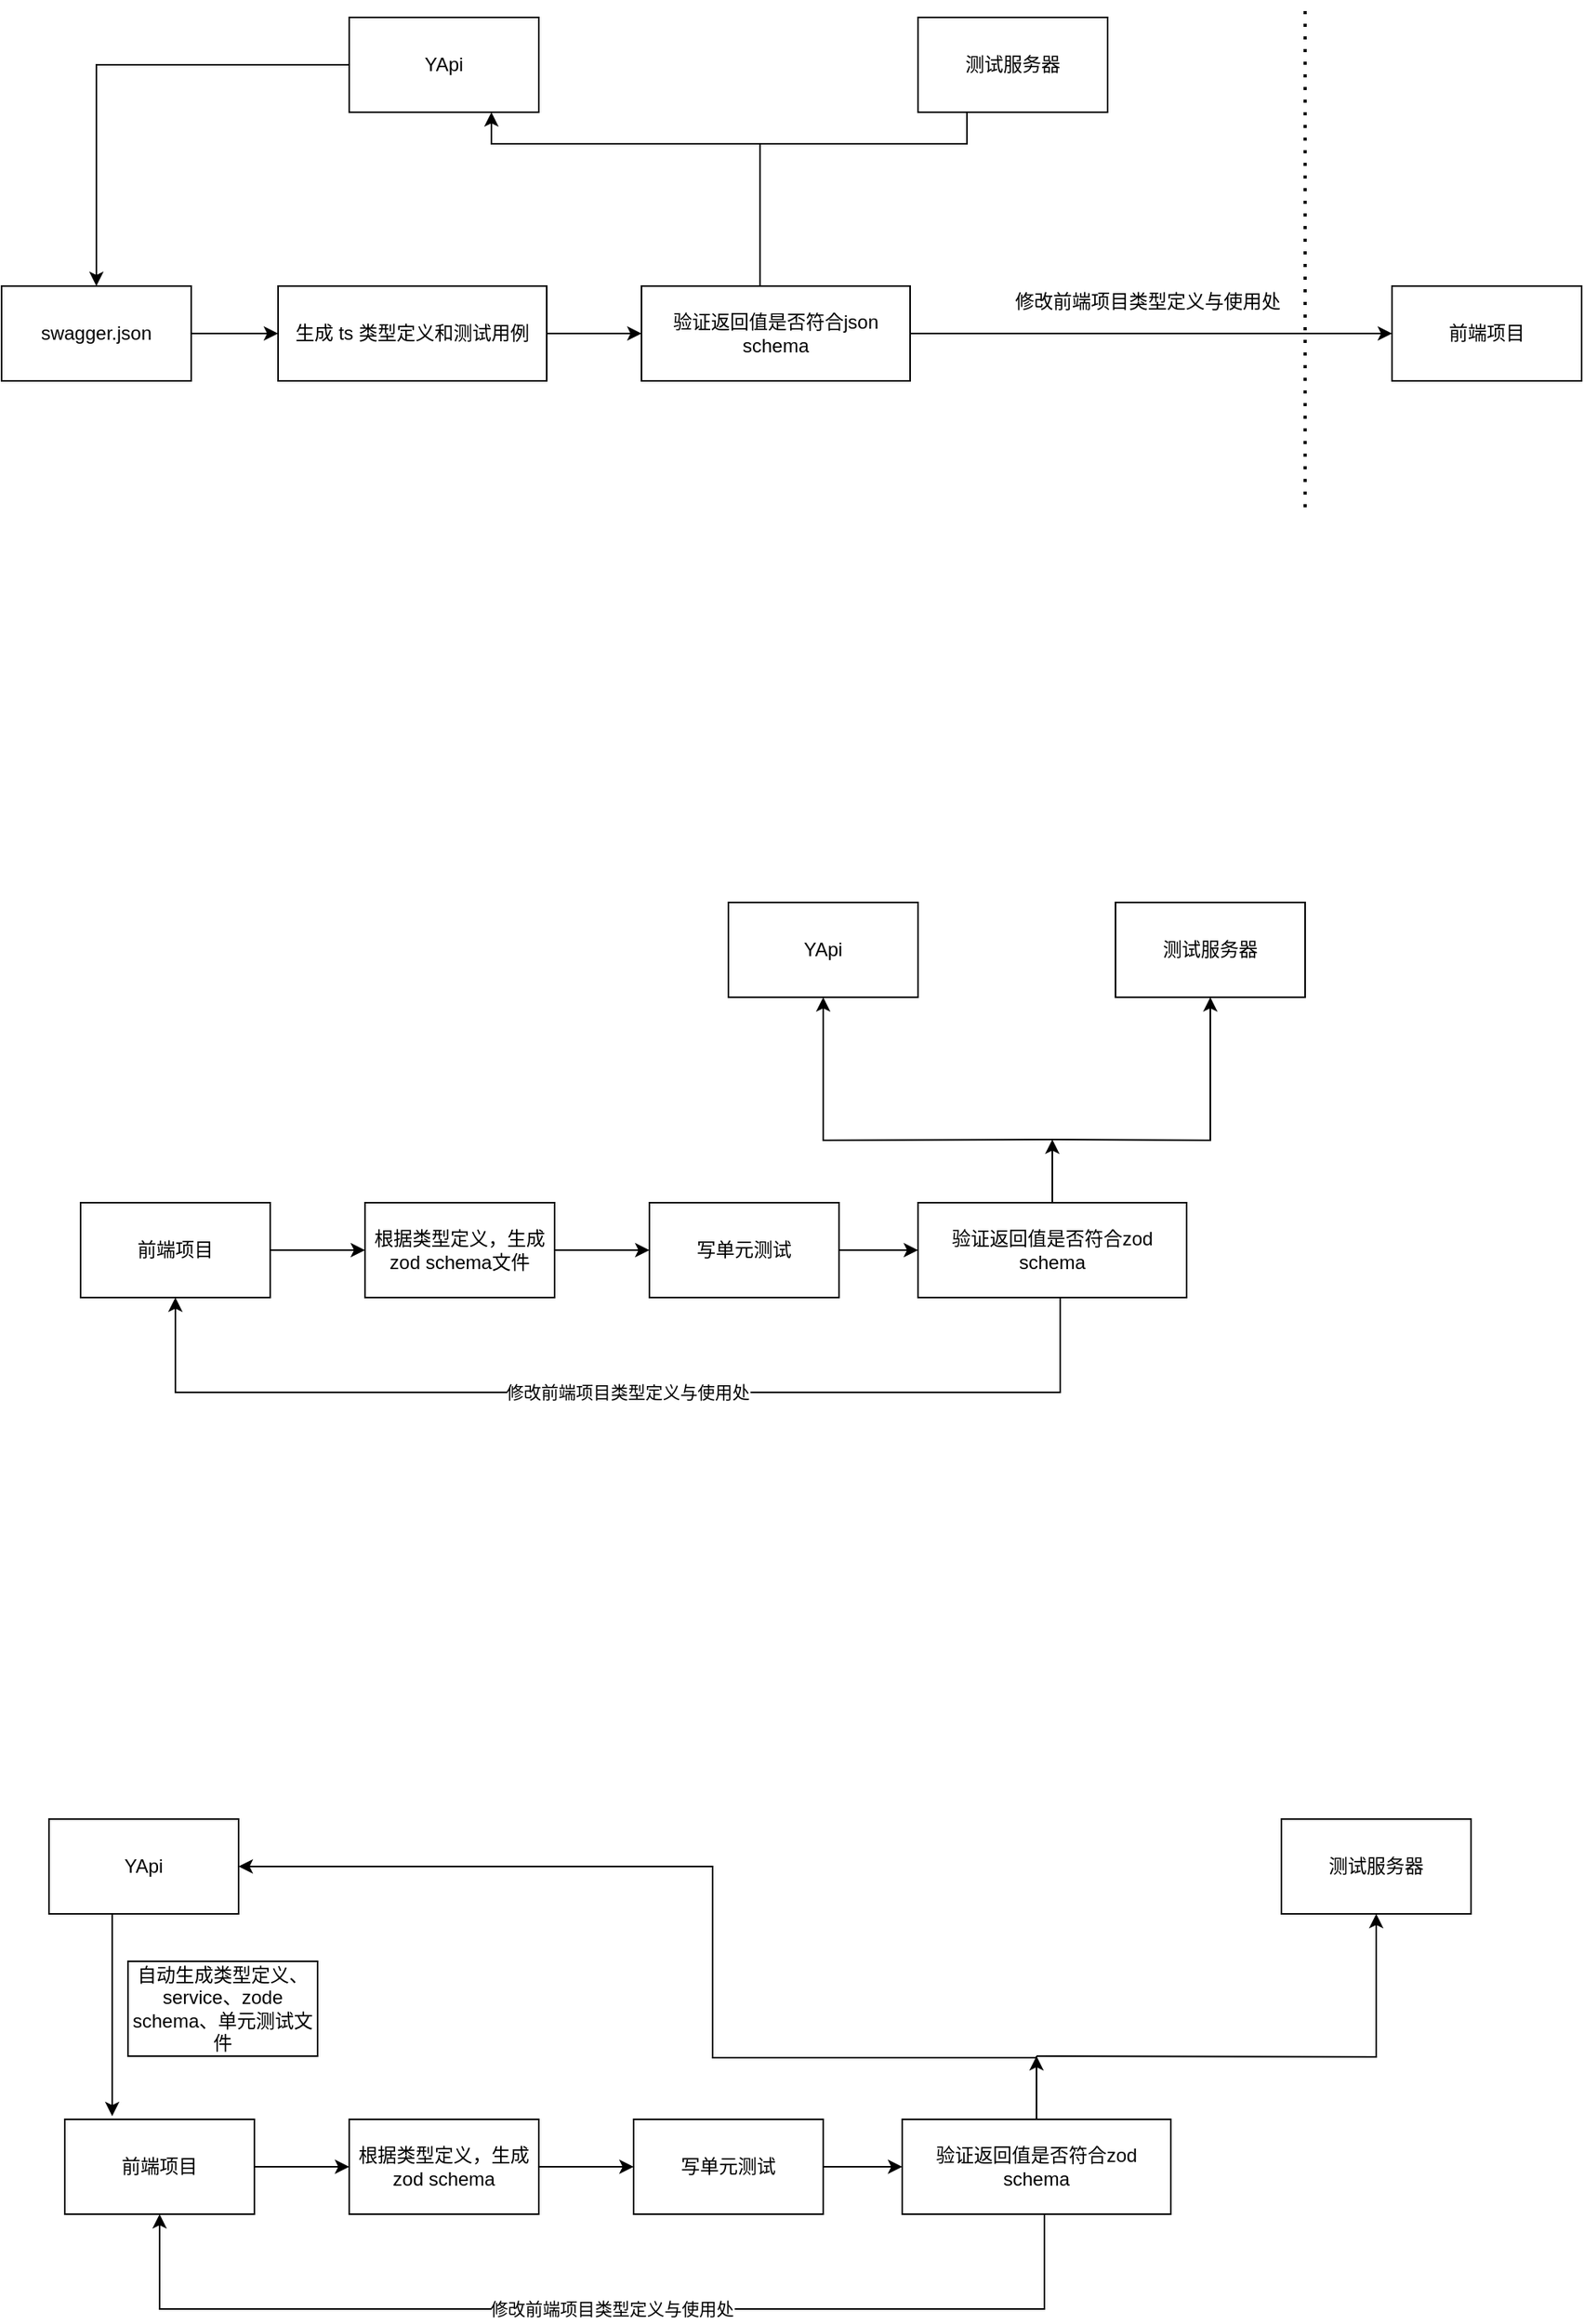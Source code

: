 <mxfile version="21.5.1" type="github">
  <diagram name="第 1 页" id="T7KggxuoEruzN0f5po2e">
    <mxGraphModel dx="1166" dy="591" grid="1" gridSize="10" guides="1" tooltips="1" connect="1" arrows="1" fold="1" page="1" pageScale="1" pageWidth="1169" pageHeight="827" math="0" shadow="0">
      <root>
        <mxCell id="0" />
        <mxCell id="1" parent="0" />
        <mxCell id="dZJ8M8RwaokIluQzFj_9-1" style="edgeStyle=orthogonalEdgeStyle;rounded=0;orthogonalLoop=1;jettySize=auto;html=1;entryX=0.5;entryY=0;entryDx=0;entryDy=0;" edge="1" parent="1" source="cqJHQV9-dRMsiJILZrJO-1" target="cqJHQV9-dRMsiJILZrJO-2">
          <mxGeometry relative="1" as="geometry" />
        </mxCell>
        <mxCell id="cqJHQV9-dRMsiJILZrJO-1" value="YApi" style="rounded=0;whiteSpace=wrap;html=1;" parent="1" vertex="1">
          <mxGeometry x="230" y="120" width="120" height="60" as="geometry" />
        </mxCell>
        <mxCell id="cqJHQV9-dRMsiJILZrJO-2" value="swagger.json" style="rounded=0;whiteSpace=wrap;html=1;" parent="1" vertex="1">
          <mxGeometry x="10" y="290" width="120" height="60" as="geometry" />
        </mxCell>
        <mxCell id="cqJHQV9-dRMsiJILZrJO-6" style="edgeStyle=orthogonalEdgeStyle;rounded=0;orthogonalLoop=1;jettySize=auto;html=1;entryX=0.75;entryY=1;entryDx=0;entryDy=0;" parent="1" source="cqJHQV9-dRMsiJILZrJO-3" target="cqJHQV9-dRMsiJILZrJO-1" edge="1">
          <mxGeometry relative="1" as="geometry">
            <mxPoint x="300" y="220" as="targetPoint" />
            <Array as="points">
              <mxPoint x="490" y="200" />
            </Array>
          </mxGeometry>
        </mxCell>
        <mxCell id="cqJHQV9-dRMsiJILZrJO-7" style="edgeStyle=orthogonalEdgeStyle;rounded=0;orthogonalLoop=1;jettySize=auto;html=1;entryX=0.5;entryY=1;entryDx=0;entryDy=0;" parent="1" edge="1">
          <mxGeometry relative="1" as="geometry">
            <mxPoint x="490" y="250" as="sourcePoint" />
            <mxPoint x="620" y="140" as="targetPoint" />
            <Array as="points">
              <mxPoint x="490" y="200" />
              <mxPoint x="621" y="200" />
            </Array>
          </mxGeometry>
        </mxCell>
        <mxCell id="cqJHQV9-dRMsiJILZrJO-3" value="验证返回值是否符合json schema" style="rounded=0;whiteSpace=wrap;html=1;" parent="1" vertex="1">
          <mxGeometry x="415" y="290" width="170" height="60" as="geometry" />
        </mxCell>
        <mxCell id="cqJHQV9-dRMsiJILZrJO-5" value="测试服务器" style="rounded=0;whiteSpace=wrap;html=1;" parent="1" vertex="1">
          <mxGeometry x="590" y="120" width="120" height="60" as="geometry" />
        </mxCell>
        <mxCell id="cqJHQV9-dRMsiJILZrJO-8" value="前端项目" style="rounded=0;whiteSpace=wrap;html=1;" parent="1" vertex="1">
          <mxGeometry x="890" y="290" width="120" height="60" as="geometry" />
        </mxCell>
        <mxCell id="cqJHQV9-dRMsiJILZrJO-12" value="" style="endArrow=none;dashed=1;html=1;dashPattern=1 3;strokeWidth=2;rounded=0;" parent="1" edge="1">
          <mxGeometry width="50" height="50" relative="1" as="geometry">
            <mxPoint x="835" y="430" as="sourcePoint" />
            <mxPoint x="835" y="110" as="targetPoint" />
            <Array as="points">
              <mxPoint x="835" y="270" />
            </Array>
          </mxGeometry>
        </mxCell>
        <mxCell id="cqJHQV9-dRMsiJILZrJO-13" value="" style="endArrow=classic;html=1;rounded=0;entryX=0;entryY=0.5;entryDx=0;entryDy=0;" parent="1" source="cqJHQV9-dRMsiJILZrJO-3" target="cqJHQV9-dRMsiJILZrJO-8" edge="1">
          <mxGeometry width="50" height="50" relative="1" as="geometry">
            <mxPoint x="510" y="370" as="sourcePoint" />
            <mxPoint x="580.711" y="320" as="targetPoint" />
          </mxGeometry>
        </mxCell>
        <mxCell id="cqJHQV9-dRMsiJILZrJO-14" value="修改前端项目类型定义与使用处" style="text;strokeColor=none;fillColor=none;html=1;fontSize=12;fontStyle=0;verticalAlign=middle;align=center;strokeWidth=0;imageHeight=22;imageWidth=24;" parent="1" vertex="1">
          <mxGeometry x="685" y="280" width="100" height="40" as="geometry" />
        </mxCell>
        <mxCell id="cqJHQV9-dRMsiJILZrJO-16" value="YApi" style="rounded=0;whiteSpace=wrap;html=1;" parent="1" vertex="1">
          <mxGeometry x="470" y="680" width="120" height="60" as="geometry" />
        </mxCell>
        <mxCell id="cqJHQV9-dRMsiJILZrJO-19" style="edgeStyle=orthogonalEdgeStyle;rounded=0;orthogonalLoop=1;jettySize=auto;html=1;entryX=0.5;entryY=1;entryDx=0;entryDy=0;" parent="1" target="cqJHQV9-dRMsiJILZrJO-16" edge="1">
          <mxGeometry relative="1" as="geometry">
            <mxPoint x="550" y="760" as="targetPoint" />
            <mxPoint x="675" y="830" as="sourcePoint" />
          </mxGeometry>
        </mxCell>
        <mxCell id="cqJHQV9-dRMsiJILZrJO-20" style="edgeStyle=orthogonalEdgeStyle;rounded=0;orthogonalLoop=1;jettySize=auto;html=1;entryX=0.5;entryY=1;entryDx=0;entryDy=0;" parent="1" target="cqJHQV9-dRMsiJILZrJO-22" edge="1">
          <mxGeometry relative="1" as="geometry">
            <mxPoint x="675" y="830" as="sourcePoint" />
          </mxGeometry>
        </mxCell>
        <mxCell id="cqJHQV9-dRMsiJILZrJO-22" value="测试服务器" style="rounded=0;whiteSpace=wrap;html=1;" parent="1" vertex="1">
          <mxGeometry x="715" y="680" width="120" height="60" as="geometry" />
        </mxCell>
        <mxCell id="cqJHQV9-dRMsiJILZrJO-27" value="" style="edgeStyle=orthogonalEdgeStyle;rounded=0;orthogonalLoop=1;jettySize=auto;html=1;" parent="1" source="cqJHQV9-dRMsiJILZrJO-23" target="cqJHQV9-dRMsiJILZrJO-26" edge="1">
          <mxGeometry relative="1" as="geometry" />
        </mxCell>
        <mxCell id="cqJHQV9-dRMsiJILZrJO-23" value="前端项目" style="rounded=0;whiteSpace=wrap;html=1;" parent="1" vertex="1">
          <mxGeometry x="60" y="870" width="120" height="60" as="geometry" />
        </mxCell>
        <mxCell id="cqJHQV9-dRMsiJILZrJO-29" value="" style="edgeStyle=orthogonalEdgeStyle;rounded=0;orthogonalLoop=1;jettySize=auto;html=1;" parent="1" source="cqJHQV9-dRMsiJILZrJO-26" target="cqJHQV9-dRMsiJILZrJO-28" edge="1">
          <mxGeometry relative="1" as="geometry" />
        </mxCell>
        <mxCell id="cqJHQV9-dRMsiJILZrJO-26" value="根据类型定义，生成zod schema文件" style="rounded=0;whiteSpace=wrap;html=1;" parent="1" vertex="1">
          <mxGeometry x="240" y="870" width="120" height="60" as="geometry" />
        </mxCell>
        <mxCell id="cqJHQV9-dRMsiJILZrJO-35" value="" style="edgeStyle=orthogonalEdgeStyle;rounded=0;orthogonalLoop=1;jettySize=auto;html=1;" parent="1" source="cqJHQV9-dRMsiJILZrJO-28" target="cqJHQV9-dRMsiJILZrJO-34" edge="1">
          <mxGeometry relative="1" as="geometry" />
        </mxCell>
        <mxCell id="cqJHQV9-dRMsiJILZrJO-28" value="写单元测试" style="rounded=0;whiteSpace=wrap;html=1;" parent="1" vertex="1">
          <mxGeometry x="420" y="870" width="120" height="60" as="geometry" />
        </mxCell>
        <mxCell id="cqJHQV9-dRMsiJILZrJO-31" value="" style="edgeStyle=orthogonalEdgeStyle;rounded=0;orthogonalLoop=1;jettySize=auto;html=1;entryX=0;entryY=0.5;entryDx=0;entryDy=0;" parent="1" source="cqJHQV9-dRMsiJILZrJO-2" target="cqJHQV9-dRMsiJILZrJO-30" edge="1">
          <mxGeometry relative="1" as="geometry">
            <mxPoint x="130" y="320" as="sourcePoint" />
            <mxPoint x="340" y="320" as="targetPoint" />
          </mxGeometry>
        </mxCell>
        <mxCell id="cqJHQV9-dRMsiJILZrJO-33" value="" style="edgeStyle=orthogonalEdgeStyle;rounded=0;orthogonalLoop=1;jettySize=auto;html=1;" parent="1" source="cqJHQV9-dRMsiJILZrJO-30" target="cqJHQV9-dRMsiJILZrJO-3" edge="1">
          <mxGeometry relative="1" as="geometry" />
        </mxCell>
        <mxCell id="cqJHQV9-dRMsiJILZrJO-30" value="生成 ts 类型定义和测试用例" style="rounded=0;whiteSpace=wrap;html=1;" parent="1" vertex="1">
          <mxGeometry x="185" y="290" width="170" height="60" as="geometry" />
        </mxCell>
        <mxCell id="cqJHQV9-dRMsiJILZrJO-36" style="edgeStyle=orthogonalEdgeStyle;rounded=0;orthogonalLoop=1;jettySize=auto;html=1;exitX=0.5;exitY=0;exitDx=0;exitDy=0;" parent="1" source="cqJHQV9-dRMsiJILZrJO-34" edge="1">
          <mxGeometry relative="1" as="geometry">
            <mxPoint x="675" y="830" as="targetPoint" />
          </mxGeometry>
        </mxCell>
        <mxCell id="cqJHQV9-dRMsiJILZrJO-37" style="edgeStyle=orthogonalEdgeStyle;rounded=0;orthogonalLoop=1;jettySize=auto;html=1;entryX=0.5;entryY=1;entryDx=0;entryDy=0;" parent="1" source="cqJHQV9-dRMsiJILZrJO-34" target="cqJHQV9-dRMsiJILZrJO-23" edge="1">
          <mxGeometry relative="1" as="geometry">
            <Array as="points">
              <mxPoint x="680" y="990" />
              <mxPoint x="120" y="990" />
            </Array>
          </mxGeometry>
        </mxCell>
        <mxCell id="cqJHQV9-dRMsiJILZrJO-38" value="修改前端项目类型定义与使用处" style="edgeLabel;html=1;align=center;verticalAlign=middle;resizable=0;points=[];" parent="cqJHQV9-dRMsiJILZrJO-37" vertex="1" connectable="0">
          <mxGeometry x="-0.16" y="1" relative="1" as="geometry">
            <mxPoint x="-49" y="-1" as="offset" />
          </mxGeometry>
        </mxCell>
        <mxCell id="cqJHQV9-dRMsiJILZrJO-34" value="验证返回值是否符合zod schema" style="rounded=0;whiteSpace=wrap;html=1;" parent="1" vertex="1">
          <mxGeometry x="590" y="870" width="170" height="60" as="geometry" />
        </mxCell>
        <mxCell id="cqJHQV9-dRMsiJILZrJO-55" style="edgeStyle=orthogonalEdgeStyle;rounded=0;orthogonalLoop=1;jettySize=auto;html=1;" parent="1" source="cqJHQV9-dRMsiJILZrJO-41" edge="1">
          <mxGeometry relative="1" as="geometry">
            <mxPoint x="80" y="1448" as="targetPoint" />
            <Array as="points">
              <mxPoint x="80" y="1448" />
            </Array>
          </mxGeometry>
        </mxCell>
        <mxCell id="cqJHQV9-dRMsiJILZrJO-41" value="YApi" style="rounded=0;whiteSpace=wrap;html=1;" parent="1" vertex="1">
          <mxGeometry x="40" y="1260" width="120" height="60" as="geometry" />
        </mxCell>
        <mxCell id="cqJHQV9-dRMsiJILZrJO-42" style="edgeStyle=orthogonalEdgeStyle;rounded=0;orthogonalLoop=1;jettySize=auto;html=1;entryX=1;entryY=0.5;entryDx=0;entryDy=0;" parent="1" target="cqJHQV9-dRMsiJILZrJO-41" edge="1">
          <mxGeometry relative="1" as="geometry">
            <mxPoint x="540" y="1340" as="targetPoint" />
            <mxPoint x="665" y="1410" as="sourcePoint" />
            <Array as="points">
              <mxPoint x="665" y="1411" />
              <mxPoint x="460" y="1411" />
              <mxPoint x="460" y="1290" />
            </Array>
          </mxGeometry>
        </mxCell>
        <mxCell id="cqJHQV9-dRMsiJILZrJO-43" style="edgeStyle=orthogonalEdgeStyle;rounded=0;orthogonalLoop=1;jettySize=auto;html=1;entryX=0.5;entryY=1;entryDx=0;entryDy=0;" parent="1" target="cqJHQV9-dRMsiJILZrJO-44" edge="1">
          <mxGeometry relative="1" as="geometry">
            <mxPoint x="665" y="1410" as="sourcePoint" />
          </mxGeometry>
        </mxCell>
        <mxCell id="cqJHQV9-dRMsiJILZrJO-44" value="测试服务器" style="rounded=0;whiteSpace=wrap;html=1;" parent="1" vertex="1">
          <mxGeometry x="820" y="1260" width="120" height="60" as="geometry" />
        </mxCell>
        <mxCell id="cqJHQV9-dRMsiJILZrJO-45" value="" style="edgeStyle=orthogonalEdgeStyle;rounded=0;orthogonalLoop=1;jettySize=auto;html=1;" parent="1" source="cqJHQV9-dRMsiJILZrJO-46" target="cqJHQV9-dRMsiJILZrJO-48" edge="1">
          <mxGeometry relative="1" as="geometry" />
        </mxCell>
        <mxCell id="cqJHQV9-dRMsiJILZrJO-46" value="前端项目" style="rounded=0;whiteSpace=wrap;html=1;" parent="1" vertex="1">
          <mxGeometry x="50" y="1450" width="120" height="60" as="geometry" />
        </mxCell>
        <mxCell id="cqJHQV9-dRMsiJILZrJO-47" value="" style="edgeStyle=orthogonalEdgeStyle;rounded=0;orthogonalLoop=1;jettySize=auto;html=1;" parent="1" source="cqJHQV9-dRMsiJILZrJO-48" target="cqJHQV9-dRMsiJILZrJO-50" edge="1">
          <mxGeometry relative="1" as="geometry" />
        </mxCell>
        <mxCell id="cqJHQV9-dRMsiJILZrJO-48" value="根据类型定义，生成zod schema" style="rounded=0;whiteSpace=wrap;html=1;" parent="1" vertex="1">
          <mxGeometry x="230" y="1450" width="120" height="60" as="geometry" />
        </mxCell>
        <mxCell id="cqJHQV9-dRMsiJILZrJO-49" value="" style="edgeStyle=orthogonalEdgeStyle;rounded=0;orthogonalLoop=1;jettySize=auto;html=1;" parent="1" source="cqJHQV9-dRMsiJILZrJO-50" target="cqJHQV9-dRMsiJILZrJO-54" edge="1">
          <mxGeometry relative="1" as="geometry" />
        </mxCell>
        <mxCell id="cqJHQV9-dRMsiJILZrJO-50" value="写单元测试" style="rounded=0;whiteSpace=wrap;html=1;" parent="1" vertex="1">
          <mxGeometry x="410" y="1450" width="120" height="60" as="geometry" />
        </mxCell>
        <mxCell id="cqJHQV9-dRMsiJILZrJO-51" style="edgeStyle=orthogonalEdgeStyle;rounded=0;orthogonalLoop=1;jettySize=auto;html=1;exitX=0.5;exitY=0;exitDx=0;exitDy=0;" parent="1" source="cqJHQV9-dRMsiJILZrJO-54" edge="1">
          <mxGeometry relative="1" as="geometry">
            <mxPoint x="665" y="1410" as="targetPoint" />
          </mxGeometry>
        </mxCell>
        <mxCell id="cqJHQV9-dRMsiJILZrJO-52" style="edgeStyle=orthogonalEdgeStyle;rounded=0;orthogonalLoop=1;jettySize=auto;html=1;entryX=0.5;entryY=1;entryDx=0;entryDy=0;" parent="1" source="cqJHQV9-dRMsiJILZrJO-54" target="cqJHQV9-dRMsiJILZrJO-46" edge="1">
          <mxGeometry relative="1" as="geometry">
            <Array as="points">
              <mxPoint x="670" y="1570" />
              <mxPoint x="110" y="1570" />
            </Array>
          </mxGeometry>
        </mxCell>
        <mxCell id="cqJHQV9-dRMsiJILZrJO-53" value="修改前端项目类型定义与使用处" style="edgeLabel;html=1;align=center;verticalAlign=middle;resizable=0;points=[];" parent="cqJHQV9-dRMsiJILZrJO-52" vertex="1" connectable="0">
          <mxGeometry x="-0.16" y="1" relative="1" as="geometry">
            <mxPoint x="-49" y="-1" as="offset" />
          </mxGeometry>
        </mxCell>
        <mxCell id="cqJHQV9-dRMsiJILZrJO-54" value="验证返回值是否符合zod schema" style="rounded=0;whiteSpace=wrap;html=1;" parent="1" vertex="1">
          <mxGeometry x="580" y="1450" width="170" height="60" as="geometry" />
        </mxCell>
        <mxCell id="cqJHQV9-dRMsiJILZrJO-56" value="自动生成类型定义、service、zode schema、单元测试文件" style="rounded=0;whiteSpace=wrap;html=1;" parent="1" vertex="1">
          <mxGeometry x="90" y="1350" width="120" height="60" as="geometry" />
        </mxCell>
      </root>
    </mxGraphModel>
  </diagram>
</mxfile>
